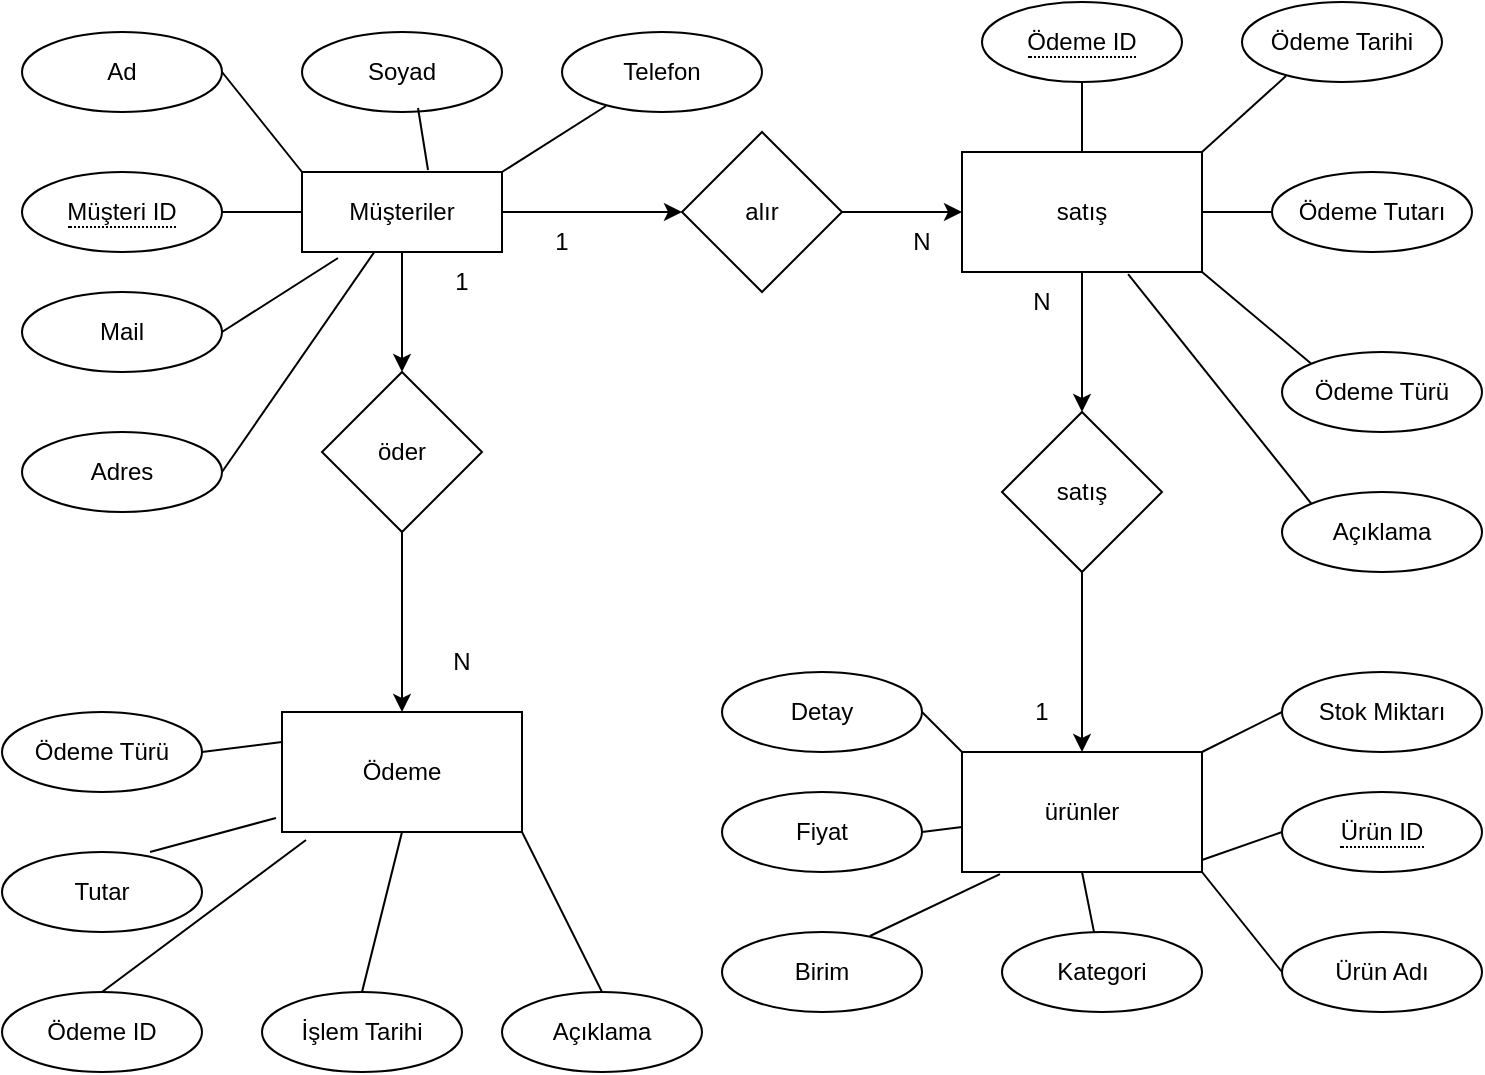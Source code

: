 <mxfile version="21.5.0" type="device">
  <diagram name="Sayfa -1" id="A_ZSkeR089sd-2IDuZ1W">
    <mxGraphModel dx="1434" dy="788" grid="1" gridSize="10" guides="1" tooltips="1" connect="1" arrows="1" fold="1" page="1" pageScale="1" pageWidth="827" pageHeight="1169" math="0" shadow="0">
      <root>
        <mxCell id="0" />
        <mxCell id="1" parent="0" />
        <mxCell id="CjfYt7i7zeq4wVgMcTqh-3" value="" style="edgeStyle=orthogonalEdgeStyle;rounded=0;orthogonalLoop=1;jettySize=auto;html=1;" parent="1" source="CjfYt7i7zeq4wVgMcTqh-1" target="CjfYt7i7zeq4wVgMcTqh-2" edge="1">
          <mxGeometry relative="1" as="geometry" />
        </mxCell>
        <mxCell id="CjfYt7i7zeq4wVgMcTqh-7" value="" style="edgeStyle=orthogonalEdgeStyle;rounded=0;orthogonalLoop=1;jettySize=auto;html=1;" parent="1" source="CjfYt7i7zeq4wVgMcTqh-1" target="CjfYt7i7zeq4wVgMcTqh-6" edge="1">
          <mxGeometry relative="1" as="geometry" />
        </mxCell>
        <mxCell id="CjfYt7i7zeq4wVgMcTqh-1" value="Müşteriler" style="whiteSpace=wrap;html=1;align=center;" parent="1" vertex="1">
          <mxGeometry x="210" y="130" width="100" height="40" as="geometry" />
        </mxCell>
        <mxCell id="CjfYt7i7zeq4wVgMcTqh-5" value="" style="edgeStyle=orthogonalEdgeStyle;rounded=0;orthogonalLoop=1;jettySize=auto;html=1;" parent="1" source="CjfYt7i7zeq4wVgMcTqh-2" target="CjfYt7i7zeq4wVgMcTqh-4" edge="1">
          <mxGeometry relative="1" as="geometry" />
        </mxCell>
        <mxCell id="CjfYt7i7zeq4wVgMcTqh-2" value="öder" style="rhombus;whiteSpace=wrap;html=1;" parent="1" vertex="1">
          <mxGeometry x="220" y="230" width="80" height="80" as="geometry" />
        </mxCell>
        <mxCell id="CjfYt7i7zeq4wVgMcTqh-4" value="Ödeme" style="whiteSpace=wrap;html=1;" parent="1" vertex="1">
          <mxGeometry x="200" y="400" width="120" height="60" as="geometry" />
        </mxCell>
        <mxCell id="CjfYt7i7zeq4wVgMcTqh-9" value="" style="edgeStyle=orthogonalEdgeStyle;rounded=0;orthogonalLoop=1;jettySize=auto;html=1;" parent="1" source="CjfYt7i7zeq4wVgMcTqh-6" target="CjfYt7i7zeq4wVgMcTqh-8" edge="1">
          <mxGeometry relative="1" as="geometry" />
        </mxCell>
        <mxCell id="CjfYt7i7zeq4wVgMcTqh-6" value="alır" style="rhombus;whiteSpace=wrap;html=1;" parent="1" vertex="1">
          <mxGeometry x="400" y="110" width="80" height="80" as="geometry" />
        </mxCell>
        <mxCell id="CjfYt7i7zeq4wVgMcTqh-11" value="" style="edgeStyle=orthogonalEdgeStyle;rounded=0;orthogonalLoop=1;jettySize=auto;html=1;" parent="1" source="CjfYt7i7zeq4wVgMcTqh-8" target="CjfYt7i7zeq4wVgMcTqh-10" edge="1">
          <mxGeometry relative="1" as="geometry" />
        </mxCell>
        <mxCell id="CjfYt7i7zeq4wVgMcTqh-8" value="satış" style="whiteSpace=wrap;html=1;" parent="1" vertex="1">
          <mxGeometry x="540" y="120" width="120" height="60" as="geometry" />
        </mxCell>
        <mxCell id="CjfYt7i7zeq4wVgMcTqh-13" value="" style="edgeStyle=orthogonalEdgeStyle;rounded=0;orthogonalLoop=1;jettySize=auto;html=1;" parent="1" source="CjfYt7i7zeq4wVgMcTqh-10" target="CjfYt7i7zeq4wVgMcTqh-12" edge="1">
          <mxGeometry relative="1" as="geometry" />
        </mxCell>
        <mxCell id="CjfYt7i7zeq4wVgMcTqh-10" value="satış" style="rhombus;whiteSpace=wrap;html=1;" parent="1" vertex="1">
          <mxGeometry x="560" y="250" width="80" height="80" as="geometry" />
        </mxCell>
        <mxCell id="CjfYt7i7zeq4wVgMcTqh-12" value="ürünler" style="whiteSpace=wrap;html=1;" parent="1" vertex="1">
          <mxGeometry x="540" y="420" width="120" height="60" as="geometry" />
        </mxCell>
        <mxCell id="CjfYt7i7zeq4wVgMcTqh-15" value="&lt;span style=&quot;border-bottom: 1px dotted&quot;&gt;Müşteri ID&lt;/span&gt;" style="ellipse;whiteSpace=wrap;html=1;align=center;" parent="1" vertex="1">
          <mxGeometry x="70" y="130" width="100" height="40" as="geometry" />
        </mxCell>
        <mxCell id="CjfYt7i7zeq4wVgMcTqh-19" value="Ad" style="ellipse;whiteSpace=wrap;html=1;align=center;" parent="1" vertex="1">
          <mxGeometry x="70" y="60" width="100" height="40" as="geometry" />
        </mxCell>
        <mxCell id="CjfYt7i7zeq4wVgMcTqh-20" value="Soyad" style="ellipse;whiteSpace=wrap;html=1;align=center;" parent="1" vertex="1">
          <mxGeometry x="210" y="60" width="100" height="40" as="geometry" />
        </mxCell>
        <mxCell id="CjfYt7i7zeq4wVgMcTqh-21" value="Telefon" style="ellipse;whiteSpace=wrap;html=1;align=center;" parent="1" vertex="1">
          <mxGeometry x="340" y="60" width="100" height="40" as="geometry" />
        </mxCell>
        <mxCell id="CjfYt7i7zeq4wVgMcTqh-22" value="Mail" style="ellipse;whiteSpace=wrap;html=1;align=center;" parent="1" vertex="1">
          <mxGeometry x="70" y="190" width="100" height="40" as="geometry" />
        </mxCell>
        <mxCell id="CjfYt7i7zeq4wVgMcTqh-23" value="Adres" style="ellipse;whiteSpace=wrap;html=1;align=center;" parent="1" vertex="1">
          <mxGeometry x="70" y="260" width="100" height="40" as="geometry" />
        </mxCell>
        <mxCell id="CjfYt7i7zeq4wVgMcTqh-27" value="" style="endArrow=none;html=1;rounded=0;exitX=0;exitY=0.5;exitDx=0;exitDy=0;" parent="1" source="CjfYt7i7zeq4wVgMcTqh-1" target="CjfYt7i7zeq4wVgMcTqh-15" edge="1">
          <mxGeometry width="50" height="50" relative="1" as="geometry">
            <mxPoint x="390" y="430" as="sourcePoint" />
            <mxPoint x="440" y="380" as="targetPoint" />
          </mxGeometry>
        </mxCell>
        <mxCell id="CjfYt7i7zeq4wVgMcTqh-28" value="" style="endArrow=none;html=1;rounded=0;exitX=1;exitY=0.5;exitDx=0;exitDy=0;entryX=0.18;entryY=1.075;entryDx=0;entryDy=0;entryPerimeter=0;" parent="1" source="CjfYt7i7zeq4wVgMcTqh-22" target="CjfYt7i7zeq4wVgMcTqh-1" edge="1">
          <mxGeometry width="50" height="50" relative="1" as="geometry">
            <mxPoint x="390" y="430" as="sourcePoint" />
            <mxPoint x="440" y="380" as="targetPoint" />
          </mxGeometry>
        </mxCell>
        <mxCell id="CjfYt7i7zeq4wVgMcTqh-29" value="" style="endArrow=none;html=1;rounded=0;exitX=1;exitY=0.5;exitDx=0;exitDy=0;" parent="1" source="CjfYt7i7zeq4wVgMcTqh-23" target="CjfYt7i7zeq4wVgMcTqh-1" edge="1">
          <mxGeometry width="50" height="50" relative="1" as="geometry">
            <mxPoint x="390" y="430" as="sourcePoint" />
            <mxPoint x="440" y="380" as="targetPoint" />
          </mxGeometry>
        </mxCell>
        <mxCell id="CjfYt7i7zeq4wVgMcTqh-30" value="" style="endArrow=none;html=1;rounded=0;exitX=1;exitY=0.5;exitDx=0;exitDy=0;entryX=0;entryY=0;entryDx=0;entryDy=0;" parent="1" source="CjfYt7i7zeq4wVgMcTqh-19" target="CjfYt7i7zeq4wVgMcTqh-1" edge="1">
          <mxGeometry width="50" height="50" relative="1" as="geometry">
            <mxPoint x="390" y="430" as="sourcePoint" />
            <mxPoint x="440" y="380" as="targetPoint" />
          </mxGeometry>
        </mxCell>
        <mxCell id="CjfYt7i7zeq4wVgMcTqh-31" value="" style="endArrow=none;html=1;rounded=0;exitX=0.58;exitY=0.95;exitDx=0;exitDy=0;exitPerimeter=0;entryX=0.63;entryY=-0.025;entryDx=0;entryDy=0;entryPerimeter=0;" parent="1" source="CjfYt7i7zeq4wVgMcTqh-20" target="CjfYt7i7zeq4wVgMcTqh-1" edge="1">
          <mxGeometry width="50" height="50" relative="1" as="geometry">
            <mxPoint x="390" y="430" as="sourcePoint" />
            <mxPoint x="440" y="380" as="targetPoint" />
          </mxGeometry>
        </mxCell>
        <mxCell id="CjfYt7i7zeq4wVgMcTqh-32" value="" style="endArrow=none;html=1;rounded=0;exitX=0.22;exitY=0.925;exitDx=0;exitDy=0;exitPerimeter=0;entryX=1;entryY=0;entryDx=0;entryDy=0;" parent="1" source="CjfYt7i7zeq4wVgMcTqh-21" target="CjfYt7i7zeq4wVgMcTqh-1" edge="1">
          <mxGeometry width="50" height="50" relative="1" as="geometry">
            <mxPoint x="390" y="430" as="sourcePoint" />
            <mxPoint x="440" y="380" as="targetPoint" />
          </mxGeometry>
        </mxCell>
        <mxCell id="CjfYt7i7zeq4wVgMcTqh-33" value="Ödeme Türü" style="ellipse;whiteSpace=wrap;html=1;align=center;" parent="1" vertex="1">
          <mxGeometry x="60" y="400" width="100" height="40" as="geometry" />
        </mxCell>
        <mxCell id="CjfYt7i7zeq4wVgMcTqh-34" value="" style="endArrow=none;html=1;rounded=0;exitX=1;exitY=0.5;exitDx=0;exitDy=0;entryX=0;entryY=0.25;entryDx=0;entryDy=0;" parent="1" source="CjfYt7i7zeq4wVgMcTqh-33" target="CjfYt7i7zeq4wVgMcTqh-4" edge="1">
          <mxGeometry width="50" height="50" relative="1" as="geometry">
            <mxPoint x="380" y="570" as="sourcePoint" />
            <mxPoint x="236" y="310" as="targetPoint" />
          </mxGeometry>
        </mxCell>
        <mxCell id="CjfYt7i7zeq4wVgMcTqh-35" value="Tutar" style="ellipse;whiteSpace=wrap;html=1;align=center;" parent="1" vertex="1">
          <mxGeometry x="60" y="470" width="100" height="40" as="geometry" />
        </mxCell>
        <mxCell id="CjfYt7i7zeq4wVgMcTqh-36" value="" style="endArrow=none;html=1;rounded=0;exitX=0.74;exitY=0;exitDx=0;exitDy=0;entryX=-0.025;entryY=0.883;entryDx=0;entryDy=0;entryPerimeter=0;exitPerimeter=0;" parent="1" source="CjfYt7i7zeq4wVgMcTqh-35" target="CjfYt7i7zeq4wVgMcTqh-4" edge="1">
          <mxGeometry width="50" height="50" relative="1" as="geometry">
            <mxPoint x="380" y="645" as="sourcePoint" />
            <mxPoint x="236" y="385" as="targetPoint" />
          </mxGeometry>
        </mxCell>
        <mxCell id="CjfYt7i7zeq4wVgMcTqh-37" value="İşlem Tarihi" style="ellipse;whiteSpace=wrap;html=1;align=center;" parent="1" vertex="1">
          <mxGeometry x="190" y="540" width="100" height="40" as="geometry" />
        </mxCell>
        <mxCell id="CjfYt7i7zeq4wVgMcTqh-38" value="" style="endArrow=none;html=1;rounded=0;exitX=0.5;exitY=0;exitDx=0;exitDy=0;entryX=0.5;entryY=1;entryDx=0;entryDy=0;" parent="1" source="CjfYt7i7zeq4wVgMcTqh-37" target="CjfYt7i7zeq4wVgMcTqh-4" edge="1">
          <mxGeometry width="50" height="50" relative="1" as="geometry">
            <mxPoint x="530" y="660" as="sourcePoint" />
            <mxPoint x="386" y="400" as="targetPoint" />
          </mxGeometry>
        </mxCell>
        <mxCell id="CjfYt7i7zeq4wVgMcTqh-40" value="" style="endArrow=none;html=1;rounded=0;exitX=0.5;exitY=1;exitDx=0;exitDy=0;entryX=0.5;entryY=0;entryDx=0;entryDy=0;" parent="1" target="CjfYt7i7zeq4wVgMcTqh-8" edge="1">
          <mxGeometry width="50" height="50" relative="1" as="geometry">
            <mxPoint x="600" y="85" as="sourcePoint" />
            <mxPoint x="520" y="115" as="targetPoint" />
          </mxGeometry>
        </mxCell>
        <mxCell id="CjfYt7i7zeq4wVgMcTqh-41" value="Ödeme Tarihi" style="ellipse;whiteSpace=wrap;html=1;align=center;" parent="1" vertex="1">
          <mxGeometry x="680" y="45" width="100" height="40" as="geometry" />
        </mxCell>
        <mxCell id="CjfYt7i7zeq4wVgMcTqh-42" value="" style="endArrow=none;html=1;rounded=0;exitX=0.22;exitY=0.925;exitDx=0;exitDy=0;exitPerimeter=0;entryX=1;entryY=0;entryDx=0;entryDy=0;" parent="1" source="CjfYt7i7zeq4wVgMcTqh-41" target="CjfYt7i7zeq4wVgMcTqh-8" edge="1">
          <mxGeometry width="50" height="50" relative="1" as="geometry">
            <mxPoint x="730" y="415" as="sourcePoint" />
            <mxPoint x="650" y="115" as="targetPoint" />
          </mxGeometry>
        </mxCell>
        <mxCell id="CjfYt7i7zeq4wVgMcTqh-43" value="Ödeme Tutarı" style="ellipse;whiteSpace=wrap;html=1;align=center;" parent="1" vertex="1">
          <mxGeometry x="695" y="130" width="100" height="40" as="geometry" />
        </mxCell>
        <mxCell id="CjfYt7i7zeq4wVgMcTqh-44" value="" style="endArrow=none;html=1;rounded=0;exitX=0;exitY=0.5;exitDx=0;exitDy=0;entryX=1;entryY=0.5;entryDx=0;entryDy=0;" parent="1" source="CjfYt7i7zeq4wVgMcTqh-43" target="CjfYt7i7zeq4wVgMcTqh-8" edge="1">
          <mxGeometry width="50" height="50" relative="1" as="geometry">
            <mxPoint x="745" y="500" as="sourcePoint" />
            <mxPoint x="665" y="200" as="targetPoint" />
          </mxGeometry>
        </mxCell>
        <mxCell id="CjfYt7i7zeq4wVgMcTqh-45" value="Ödeme Türü" style="ellipse;whiteSpace=wrap;html=1;align=center;" parent="1" vertex="1">
          <mxGeometry x="700" y="220" width="100" height="40" as="geometry" />
        </mxCell>
        <mxCell id="CjfYt7i7zeq4wVgMcTqh-46" value="" style="endArrow=none;html=1;rounded=0;exitX=0;exitY=0;exitDx=0;exitDy=0;entryX=1;entryY=1;entryDx=0;entryDy=0;" parent="1" source="CjfYt7i7zeq4wVgMcTqh-45" target="CjfYt7i7zeq4wVgMcTqh-8" edge="1">
          <mxGeometry width="50" height="50" relative="1" as="geometry">
            <mxPoint x="750" y="590" as="sourcePoint" />
            <mxPoint x="670" y="290" as="targetPoint" />
          </mxGeometry>
        </mxCell>
        <mxCell id="CjfYt7i7zeq4wVgMcTqh-47" value="Açıklama" style="ellipse;whiteSpace=wrap;html=1;align=center;" parent="1" vertex="1">
          <mxGeometry x="700" y="290" width="100" height="40" as="geometry" />
        </mxCell>
        <mxCell id="CjfYt7i7zeq4wVgMcTqh-48" value="" style="endArrow=none;html=1;rounded=0;exitX=0;exitY=0;exitDx=0;exitDy=0;entryX=0.692;entryY=1.017;entryDx=0;entryDy=0;entryPerimeter=0;" parent="1" source="CjfYt7i7zeq4wVgMcTqh-47" target="CjfYt7i7zeq4wVgMcTqh-8" edge="1">
          <mxGeometry width="50" height="50" relative="1" as="geometry">
            <mxPoint x="750" y="660" as="sourcePoint" />
            <mxPoint x="670" y="360" as="targetPoint" />
          </mxGeometry>
        </mxCell>
        <mxCell id="CjfYt7i7zeq4wVgMcTqh-50" value="" style="endArrow=none;html=1;rounded=0;exitX=0;exitY=0.5;exitDx=0;exitDy=0;entryX=1;entryY=0.9;entryDx=0;entryDy=0;entryPerimeter=0;" parent="1" target="CjfYt7i7zeq4wVgMcTqh-12" edge="1">
          <mxGeometry width="50" height="50" relative="1" as="geometry">
            <mxPoint x="700" y="460" as="sourcePoint" />
            <mxPoint x="670" y="510" as="targetPoint" />
          </mxGeometry>
        </mxCell>
        <mxCell id="CjfYt7i7zeq4wVgMcTqh-51" value="Ürün Adı" style="ellipse;whiteSpace=wrap;html=1;align=center;" parent="1" vertex="1">
          <mxGeometry x="700" y="510" width="100" height="40" as="geometry" />
        </mxCell>
        <mxCell id="CjfYt7i7zeq4wVgMcTqh-52" value="" style="endArrow=none;html=1;rounded=0;exitX=0;exitY=0.5;exitDx=0;exitDy=0;entryX=1;entryY=1;entryDx=0;entryDy=0;" parent="1" source="CjfYt7i7zeq4wVgMcTqh-51" target="CjfYt7i7zeq4wVgMcTqh-12" edge="1">
          <mxGeometry width="50" height="50" relative="1" as="geometry">
            <mxPoint x="750" y="880" as="sourcePoint" />
            <mxPoint x="660" y="544" as="targetPoint" />
          </mxGeometry>
        </mxCell>
        <mxCell id="CjfYt7i7zeq4wVgMcTqh-53" value="Kategori" style="ellipse;whiteSpace=wrap;html=1;align=center;" parent="1" vertex="1">
          <mxGeometry x="560" y="510" width="100" height="40" as="geometry" />
        </mxCell>
        <mxCell id="CjfYt7i7zeq4wVgMcTqh-54" value="" style="endArrow=none;html=1;rounded=0;entryX=0.5;entryY=1;entryDx=0;entryDy=0;" parent="1" source="CjfYt7i7zeq4wVgMcTqh-53" target="CjfYt7i7zeq4wVgMcTqh-12" edge="1">
          <mxGeometry width="50" height="50" relative="1" as="geometry">
            <mxPoint x="610" y="880" as="sourcePoint" />
            <mxPoint x="520" y="544" as="targetPoint" />
          </mxGeometry>
        </mxCell>
        <mxCell id="CjfYt7i7zeq4wVgMcTqh-55" value="Birim" style="ellipse;whiteSpace=wrap;html=1;align=center;" parent="1" vertex="1">
          <mxGeometry x="420" y="510" width="100" height="40" as="geometry" />
        </mxCell>
        <mxCell id="CjfYt7i7zeq4wVgMcTqh-56" value="" style="endArrow=none;html=1;rounded=0;exitX=0.74;exitY=0.05;exitDx=0;exitDy=0;entryX=0.158;entryY=1.017;entryDx=0;entryDy=0;entryPerimeter=0;exitPerimeter=0;" parent="1" source="CjfYt7i7zeq4wVgMcTqh-55" target="CjfYt7i7zeq4wVgMcTqh-12" edge="1">
          <mxGeometry width="50" height="50" relative="1" as="geometry">
            <mxPoint x="480" y="880" as="sourcePoint" />
            <mxPoint x="390" y="544" as="targetPoint" />
          </mxGeometry>
        </mxCell>
        <mxCell id="CjfYt7i7zeq4wVgMcTqh-57" value="Fiyat" style="ellipse;whiteSpace=wrap;html=1;align=center;" parent="1" vertex="1">
          <mxGeometry x="420" y="440" width="100" height="40" as="geometry" />
        </mxCell>
        <mxCell id="CjfYt7i7zeq4wVgMcTqh-58" value="" style="endArrow=none;html=1;rounded=0;exitX=1;exitY=0.5;exitDx=0;exitDy=0;" parent="1" source="CjfYt7i7zeq4wVgMcTqh-57" target="CjfYt7i7zeq4wVgMcTqh-12" edge="1">
          <mxGeometry width="50" height="50" relative="1" as="geometry">
            <mxPoint x="470" y="810" as="sourcePoint" />
            <mxPoint x="380" y="474" as="targetPoint" />
          </mxGeometry>
        </mxCell>
        <mxCell id="CjfYt7i7zeq4wVgMcTqh-59" value="Detay" style="ellipse;whiteSpace=wrap;html=1;align=center;" parent="1" vertex="1">
          <mxGeometry x="420" y="380" width="100" height="40" as="geometry" />
        </mxCell>
        <mxCell id="CjfYt7i7zeq4wVgMcTqh-60" value="" style="endArrow=none;html=1;rounded=0;exitX=1;exitY=0.5;exitDx=0;exitDy=0;entryX=0;entryY=0;entryDx=0;entryDy=0;" parent="1" source="CjfYt7i7zeq4wVgMcTqh-59" target="CjfYt7i7zeq4wVgMcTqh-12" edge="1">
          <mxGeometry width="50" height="50" relative="1" as="geometry">
            <mxPoint x="470" y="750" as="sourcePoint" />
            <mxPoint x="540" y="398" as="targetPoint" />
          </mxGeometry>
        </mxCell>
        <mxCell id="CjfYt7i7zeq4wVgMcTqh-61" value="Stok Miktarı" style="ellipse;whiteSpace=wrap;html=1;align=center;" parent="1" vertex="1">
          <mxGeometry x="700" y="380" width="100" height="40" as="geometry" />
        </mxCell>
        <mxCell id="CjfYt7i7zeq4wVgMcTqh-63" value="" style="endArrow=none;html=1;rounded=0;exitX=1;exitY=0;exitDx=0;exitDy=0;entryX=0;entryY=0.5;entryDx=0;entryDy=0;" parent="1" source="CjfYt7i7zeq4wVgMcTqh-12" target="CjfYt7i7zeq4wVgMcTqh-61" edge="1">
          <mxGeometry width="50" height="50" relative="1" as="geometry">
            <mxPoint x="390" y="430" as="sourcePoint" />
            <mxPoint x="440" y="380" as="targetPoint" />
          </mxGeometry>
        </mxCell>
        <mxCell id="CjfYt7i7zeq4wVgMcTqh-64" value="&lt;span style=&quot;border-bottom: 1px dotted&quot;&gt;Ürün ID&lt;/span&gt;" style="ellipse;whiteSpace=wrap;html=1;align=center;" parent="1" vertex="1">
          <mxGeometry x="700" y="440" width="100" height="40" as="geometry" />
        </mxCell>
        <mxCell id="CjfYt7i7zeq4wVgMcTqh-65" value="&lt;span style=&quot;border-bottom: 1px dotted&quot;&gt;Ödeme ID&lt;/span&gt;" style="ellipse;whiteSpace=wrap;html=1;align=center;" parent="1" vertex="1">
          <mxGeometry x="550" y="45" width="100" height="40" as="geometry" />
        </mxCell>
        <mxCell id="CjfYt7i7zeq4wVgMcTqh-66" value="1" style="text;html=1;strokeColor=none;fillColor=none;align=center;verticalAlign=middle;whiteSpace=wrap;rounded=0;" parent="1" vertex="1">
          <mxGeometry x="260" y="170" width="60" height="30" as="geometry" />
        </mxCell>
        <mxCell id="CjfYt7i7zeq4wVgMcTqh-67" value="N" style="text;html=1;strokeColor=none;fillColor=none;align=center;verticalAlign=middle;whiteSpace=wrap;rounded=0;" parent="1" vertex="1">
          <mxGeometry x="260" y="360" width="60" height="30" as="geometry" />
        </mxCell>
        <mxCell id="CjfYt7i7zeq4wVgMcTqh-68" value="1" style="text;html=1;strokeColor=none;fillColor=none;align=center;verticalAlign=middle;whiteSpace=wrap;rounded=0;" parent="1" vertex="1">
          <mxGeometry x="310" y="150" width="60" height="30" as="geometry" />
        </mxCell>
        <mxCell id="CjfYt7i7zeq4wVgMcTqh-69" value="N" style="text;html=1;strokeColor=none;fillColor=none;align=center;verticalAlign=middle;whiteSpace=wrap;rounded=0;" parent="1" vertex="1">
          <mxGeometry x="490" y="150" width="60" height="30" as="geometry" />
        </mxCell>
        <mxCell id="CjfYt7i7zeq4wVgMcTqh-70" value="N" style="text;html=1;strokeColor=none;fillColor=none;align=center;verticalAlign=middle;whiteSpace=wrap;rounded=0;" parent="1" vertex="1">
          <mxGeometry x="550" y="180" width="60" height="30" as="geometry" />
        </mxCell>
        <mxCell id="CjfYt7i7zeq4wVgMcTqh-71" value="1" style="text;html=1;strokeColor=none;fillColor=none;align=center;verticalAlign=middle;whiteSpace=wrap;rounded=0;" parent="1" vertex="1">
          <mxGeometry x="550" y="385" width="60" height="30" as="geometry" />
        </mxCell>
        <mxCell id="MM7NYzDbKXA_JxNgUTeQ-1" value="Açıklama" style="ellipse;whiteSpace=wrap;html=1;align=center;" vertex="1" parent="1">
          <mxGeometry x="310" y="540" width="100" height="40" as="geometry" />
        </mxCell>
        <mxCell id="MM7NYzDbKXA_JxNgUTeQ-2" value="" style="endArrow=none;html=1;rounded=0;exitX=0.5;exitY=0;exitDx=0;exitDy=0;entryX=1;entryY=1;entryDx=0;entryDy=0;" edge="1" parent="1" source="MM7NYzDbKXA_JxNgUTeQ-1" target="CjfYt7i7zeq4wVgMcTqh-4">
          <mxGeometry width="50" height="50" relative="1" as="geometry">
            <mxPoint x="620" y="720" as="sourcePoint" />
            <mxPoint x="350" y="520" as="targetPoint" />
          </mxGeometry>
        </mxCell>
        <mxCell id="MM7NYzDbKXA_JxNgUTeQ-3" value="Ödeme ID" style="ellipse;whiteSpace=wrap;html=1;align=center;" vertex="1" parent="1">
          <mxGeometry x="60" y="540" width="100" height="40" as="geometry" />
        </mxCell>
        <mxCell id="MM7NYzDbKXA_JxNgUTeQ-4" value="" style="endArrow=none;html=1;rounded=0;exitX=0.5;exitY=0;exitDx=0;exitDy=0;entryX=0.1;entryY=1.067;entryDx=0;entryDy=0;entryPerimeter=0;" edge="1" parent="1" source="MM7NYzDbKXA_JxNgUTeQ-3" target="CjfYt7i7zeq4wVgMcTqh-4">
          <mxGeometry width="50" height="50" relative="1" as="geometry">
            <mxPoint x="400" y="745" as="sourcePoint" />
            <mxPoint x="130" y="545" as="targetPoint" />
          </mxGeometry>
        </mxCell>
      </root>
    </mxGraphModel>
  </diagram>
</mxfile>
